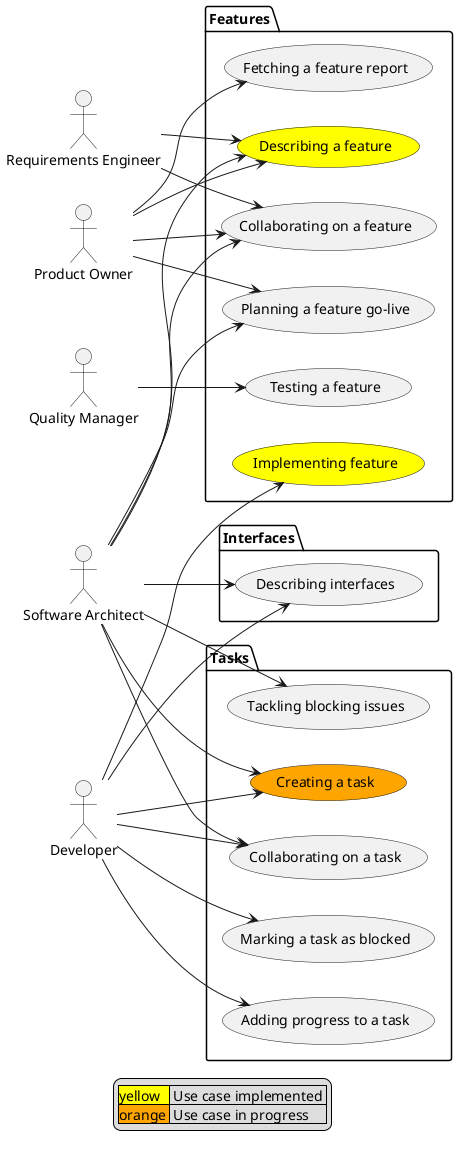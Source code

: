 @startuml
left to right direction

:Developer:
:Product Owner: as PO
:Requirements Engineer: as RE
:Software Architect: as Architect
:Quality Manager: as QM

package Features {
(Describing a feature) as NewFeature #yellow
(Implementing feature) as FeatureImplementation #yellow
(Fetching a feature report) as Report
(Planning a feature go-live) as GoLive
(Collaborating on a feature) as CollabFeature
(Testing a feature) as Testing
}

package Tasks {
(Creating a task) as NewTask #orange
(Adding progress to a task) as Progress
(Marking a task as blocked) as Blocked
(Tackling blocking issues) as Tackling
(Collaborating on a task) as CollabTask
}
package Interfaces {
(Describing interfaces) as NewInterface
}

RE --> NewFeature
Architect --> NewFeature
PO --> NewFeature

Developer --> FeatureImplementation
Developer --> NewTask
Architect --> NewTask

Developer --> Progress

Developer --> Blocked

PO --> Report

Architect --> Tackling

Architect --> GoLive
PO --> GoLive

Architect --> NewInterface
Developer --> NewInterface

RE --> CollabFeature
Architect --> CollabFeature
PO --> CollabFeature

Architect --> CollabTask
Developer --> CollabTask

QM --> Testing

legend
  | <#yellow>yellow  | Use case implemented |
  | <#orange>orange | Use case in progress |
end legend

@enduml
